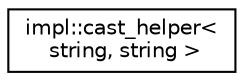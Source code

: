 digraph "Graphical Class Hierarchy"
{
 // INTERACTIVE_SVG=YES
 // LATEX_PDF_SIZE
  edge [fontname="Helvetica",fontsize="10",labelfontname="Helvetica",labelfontsize="10"];
  node [fontname="Helvetica",fontsize="10",shape=record];
  rankdir="LR";
  Node0 [label="impl::cast_helper\<\l string, string \>",height=0.2,width=0.4,color="black", fillcolor="white", style="filled",URL="$structimpl_1_1cast__helper_3_01string_00_01string_01_4.html",tooltip=" "];
}
